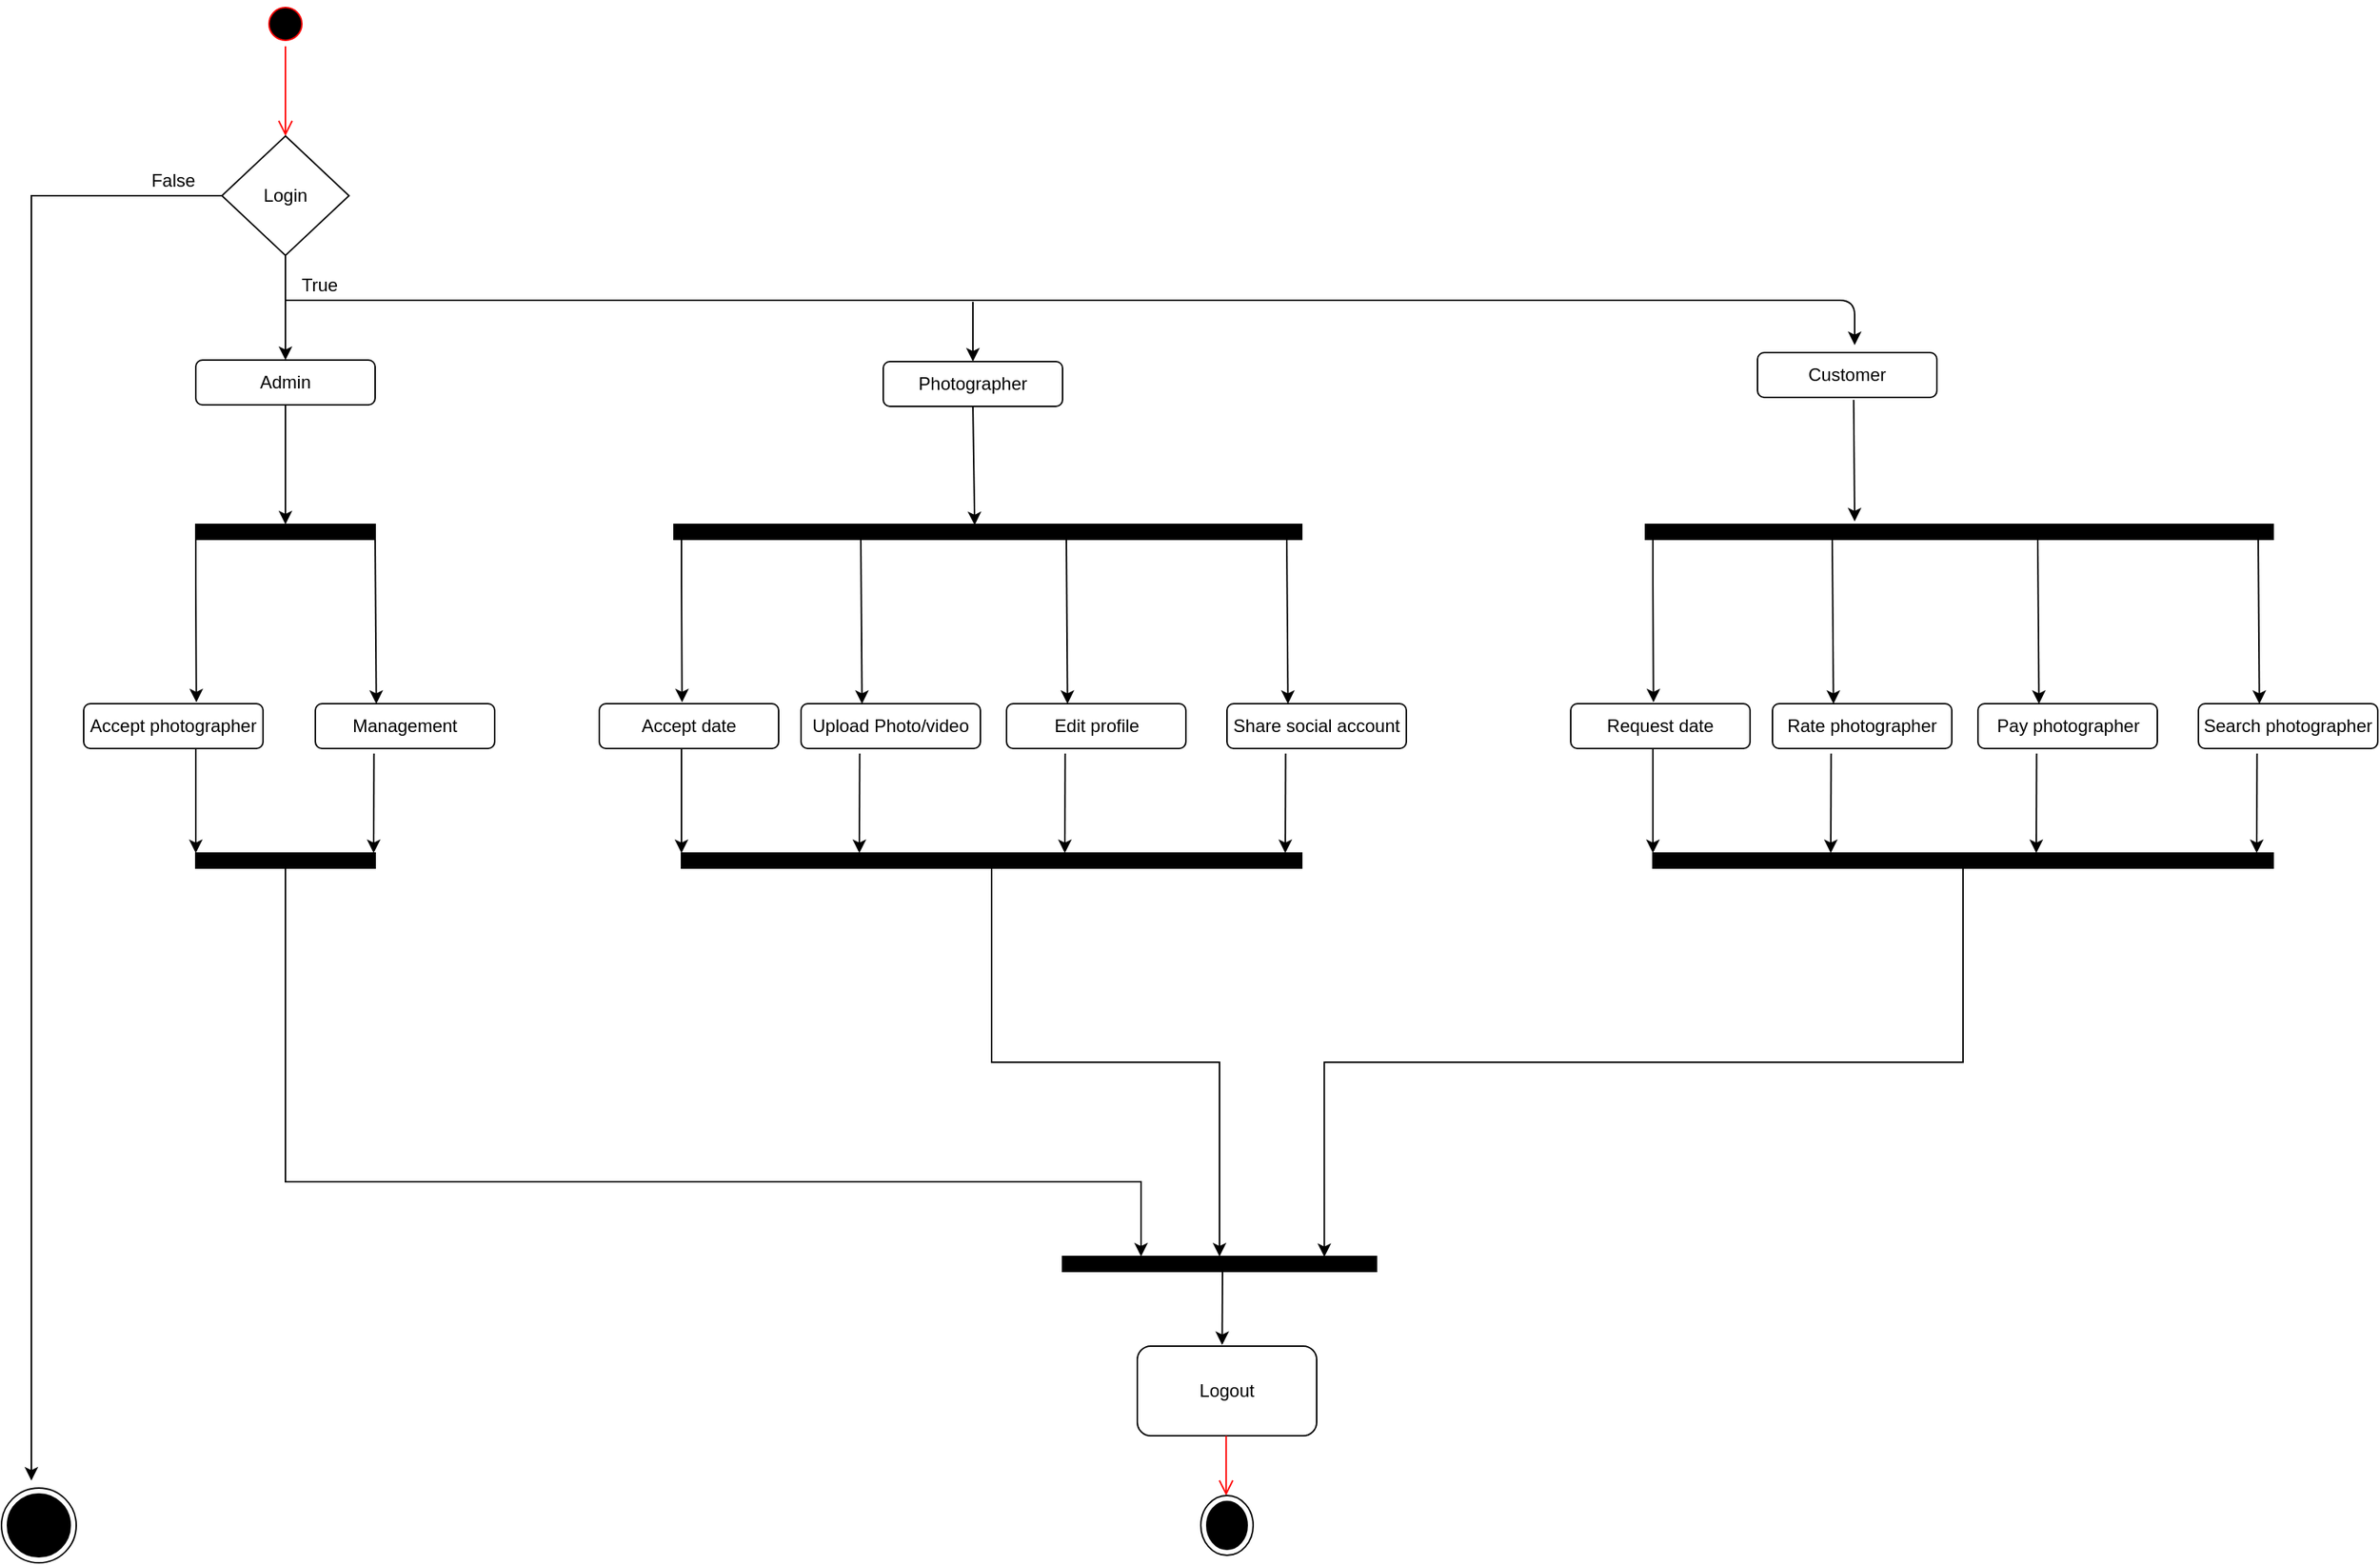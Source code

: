 <mxfile version="13.9.9" type="device"><diagram id="0qd1PJMFihD7aev3qmTx" name="Page-1"><mxGraphModel dx="768" dy="474" grid="1" gridSize="10" guides="1" tooltips="1" connect="1" arrows="1" fold="1" page="1" pageScale="1" pageWidth="850" pageHeight="1100" math="0" shadow="0"><root><mxCell id="0"/><mxCell id="1" parent="0"/><mxCell id="NIwdO76naPxGCez6vQ36-1" value="" style="ellipse;html=1;shape=startState;fillColor=#000000;strokeColor=#ff0000;" parent="1" vertex="1"><mxGeometry x="215" y="50" width="30" height="30" as="geometry"/></mxCell><mxCell id="NIwdO76naPxGCez6vQ36-2" value="" style="edgeStyle=orthogonalEdgeStyle;html=1;verticalAlign=bottom;endArrow=open;endSize=8;strokeColor=#ff0000;entryX=0.5;entryY=0;entryDx=0;entryDy=0;" parent="1" source="NIwdO76naPxGCez6vQ36-1" target="NIwdO76naPxGCez6vQ36-14" edge="1"><mxGeometry relative="1" as="geometry"><mxPoint x="255" y="140" as="targetPoint"/></mxGeometry></mxCell><mxCell id="NIwdO76naPxGCez6vQ36-14" value="" style="rhombus;whiteSpace=wrap;html=1;" parent="1" vertex="1"><mxGeometry x="187.5" y="140" width="85" height="80" as="geometry"/></mxCell><mxCell id="NIwdO76naPxGCez6vQ36-150" style="edgeStyle=orthogonalEdgeStyle;rounded=0;orthogonalLoop=1;jettySize=auto;html=1;exitX=0;exitY=0.5;exitDx=0;exitDy=0;" parent="1" source="NIwdO76naPxGCez6vQ36-14" edge="1"><mxGeometry relative="1" as="geometry"><mxPoint x="60" y="1040" as="targetPoint"/><mxPoint x="180" y="180" as="sourcePoint"/><Array as="points"><mxPoint x="60" y="180"/></Array></mxGeometry></mxCell><mxCell id="NIwdO76naPxGCez6vQ36-20" value="Login" style="text;html=1;strokeColor=none;fillColor=none;align=center;verticalAlign=middle;whiteSpace=wrap;rounded=0;" parent="1" vertex="1"><mxGeometry x="210" y="170" width="40" height="20" as="geometry"/></mxCell><mxCell id="NIwdO76naPxGCez6vQ36-22" value="" style="rounded=1;whiteSpace=wrap;html=1;" parent="1" vertex="1"><mxGeometry x="170" y="290" width="120" height="30" as="geometry"/></mxCell><mxCell id="NIwdO76naPxGCez6vQ36-23" value="" style="rounded=1;whiteSpace=wrap;html=1;" parent="1" vertex="1"><mxGeometry x="630" y="291" width="120" height="30" as="geometry"/></mxCell><mxCell id="NIwdO76naPxGCez6vQ36-24" value="Customer" style="rounded=1;whiteSpace=wrap;html=1;" parent="1" vertex="1"><mxGeometry x="1215" y="285" width="120" height="30" as="geometry"/></mxCell><mxCell id="NIwdO76naPxGCez6vQ36-25" value="Admin" style="text;html=1;strokeColor=none;fillColor=none;align=center;verticalAlign=middle;whiteSpace=wrap;rounded=0;" parent="1" vertex="1"><mxGeometry x="210" y="295" width="40" height="20" as="geometry"/></mxCell><mxCell id="NIwdO76naPxGCez6vQ36-26" value="Photographer" style="text;html=1;strokeColor=none;fillColor=none;align=center;verticalAlign=middle;whiteSpace=wrap;rounded=0;" parent="1" vertex="1"><mxGeometry x="670" y="296" width="40" height="20" as="geometry"/></mxCell><mxCell id="NIwdO76naPxGCez6vQ36-28" value="" style="endArrow=classic;html=1;exitX=0.5;exitY=1;exitDx=0;exitDy=0;entryX=0.5;entryY=0;entryDx=0;entryDy=0;" parent="1" source="NIwdO76naPxGCez6vQ36-14" target="NIwdO76naPxGCez6vQ36-22" edge="1"><mxGeometry width="50" height="50" relative="1" as="geometry"><mxPoint x="220" y="250" as="sourcePoint"/><mxPoint x="230" y="285" as="targetPoint"/></mxGeometry></mxCell><mxCell id="NIwdO76naPxGCez6vQ36-29" value="" style="endArrow=classic;html=1;fontFamily=Helvetica;fontSize=11;fontColor=#000000;align=center;strokeColor=#000000;" parent="1" edge="1"><mxGeometry width="50" height="50" relative="1" as="geometry"><mxPoint x="230" y="250" as="sourcePoint"/><mxPoint x="1280" y="280" as="targetPoint"/><Array as="points"><mxPoint x="860" y="250"/><mxPoint x="1280" y="250"/></Array></mxGeometry></mxCell><mxCell id="NIwdO76naPxGCez6vQ36-30" value="" style="endArrow=classic;html=1;entryX=0.5;entryY=0;entryDx=0;entryDy=0;" parent="1" target="NIwdO76naPxGCez6vQ36-23" edge="1"><mxGeometry width="50" height="50" relative="1" as="geometry"><mxPoint x="690" y="251" as="sourcePoint"/><mxPoint x="760" y="261" as="targetPoint"/></mxGeometry></mxCell><mxCell id="NIwdO76naPxGCez6vQ36-32" value="" style="endArrow=classic;html=1;exitX=0.5;exitY=1;exitDx=0;exitDy=0;" parent="1" source="NIwdO76naPxGCez6vQ36-22" edge="1"><mxGeometry width="50" height="50" relative="1" as="geometry"><mxPoint x="220" y="370" as="sourcePoint"/><mxPoint x="230" y="400" as="targetPoint"/></mxGeometry></mxCell><mxCell id="NIwdO76naPxGCez6vQ36-39" style="edgeStyle=orthogonalEdgeStyle;rounded=0;orthogonalLoop=1;jettySize=auto;html=1;entryX=0.628;entryY=-0.031;entryDx=0;entryDy=0;entryPerimeter=0;" parent="1" source="NIwdO76naPxGCez6vQ36-34" target="NIwdO76naPxGCez6vQ36-35" edge="1"><mxGeometry relative="1" as="geometry"><Array as="points"><mxPoint x="170" y="440"/><mxPoint x="170" y="440"/></Array></mxGeometry></mxCell><mxCell id="NIwdO76naPxGCez6vQ36-34" value="" style="rounded=0;whiteSpace=wrap;html=1;fillColor=#000000;" parent="1" vertex="1"><mxGeometry x="170" y="400" width="120" height="10" as="geometry"/></mxCell><mxCell id="NIwdO76naPxGCez6vQ36-35" value="Accept photographer" style="rounded=1;whiteSpace=wrap;html=1;" parent="1" vertex="1"><mxGeometry x="95" y="520" width="120" height="30" as="geometry"/></mxCell><mxCell id="NIwdO76naPxGCez6vQ36-36" value="Management" style="rounded=1;whiteSpace=wrap;html=1;" parent="1" vertex="1"><mxGeometry x="250" y="520" width="120" height="30" as="geometry"/></mxCell><mxCell id="NIwdO76naPxGCez6vQ36-41" value="" style="endArrow=classic;html=1;exitX=1;exitY=1;exitDx=0;exitDy=0;entryX=0.34;entryY=0.003;entryDx=0;entryDy=0;entryPerimeter=0;" parent="1" source="NIwdO76naPxGCez6vQ36-34" target="NIwdO76naPxGCez6vQ36-36" edge="1"><mxGeometry width="50" height="50" relative="1" as="geometry"><mxPoint x="260" y="460" as="sourcePoint"/><mxPoint x="310" y="410" as="targetPoint"/></mxGeometry></mxCell><mxCell id="NIwdO76naPxGCez6vQ36-42" value="" style="endArrow=classic;html=1;" parent="1" edge="1"><mxGeometry width="50" height="50" relative="1" as="geometry"><mxPoint x="170" y="550" as="sourcePoint"/><mxPoint x="170" y="620" as="targetPoint"/></mxGeometry></mxCell><mxCell id="NIwdO76naPxGCez6vQ36-43" value="" style="endArrow=classic;html=1;exitX=0.327;exitY=1.113;exitDx=0;exitDy=0;exitPerimeter=0;" parent="1" source="NIwdO76naPxGCez6vQ36-36" edge="1"><mxGeometry width="50" height="50" relative="1" as="geometry"><mxPoint x="300" y="710" as="sourcePoint"/><mxPoint x="289" y="620" as="targetPoint"/><Array as="points"/></mxGeometry></mxCell><mxCell id="NIwdO76naPxGCez6vQ36-138" style="edgeStyle=orthogonalEdgeStyle;rounded=0;orthogonalLoop=1;jettySize=auto;html=1;entryX=0.25;entryY=0;entryDx=0;entryDy=0;" parent="1" source="NIwdO76naPxGCez6vQ36-44" target="NIwdO76naPxGCez6vQ36-137" edge="1"><mxGeometry relative="1" as="geometry"><Array as="points"><mxPoint x="230" y="840"/><mxPoint x="803" y="840"/></Array></mxGeometry></mxCell><mxCell id="NIwdO76naPxGCez6vQ36-44" value="" style="rounded=0;whiteSpace=wrap;html=1;fillColor=#000000;" parent="1" vertex="1"><mxGeometry x="170" y="620" width="120" height="10" as="geometry"/></mxCell><mxCell id="NIwdO76naPxGCez6vQ36-47" value="" style="endArrow=classic;html=1;exitX=0.5;exitY=1;exitDx=0;exitDy=0;entryX=0.479;entryY=-0.05;entryDx=0;entryDy=0;entryPerimeter=0;" parent="1" source="NIwdO76naPxGCez6vQ36-23" edge="1"><mxGeometry width="50" height="50" relative="1" as="geometry"><mxPoint x="660" y="381" as="sourcePoint"/><mxPoint x="691.18" y="400.5" as="targetPoint"/></mxGeometry></mxCell><mxCell id="NIwdO76naPxGCez6vQ36-48" value="" style="rounded=0;whiteSpace=wrap;html=1;fillColor=#000000;" parent="1" vertex="1"><mxGeometry x="1140" y="400" width="420" height="10" as="geometry"/></mxCell><mxCell id="NIwdO76naPxGCez6vQ36-49" value="" style="endArrow=classic;html=1;exitX=0.536;exitY=1.054;exitDx=0;exitDy=0;exitPerimeter=0;" parent="1" source="NIwdO76naPxGCez6vQ36-24" edge="1"><mxGeometry width="50" height="50" relative="1" as="geometry"><mxPoint x="720" y="320" as="sourcePoint"/><mxPoint x="1280" y="398" as="targetPoint"/><Array as="points"/></mxGeometry></mxCell><mxCell id="NIwdO76naPxGCez6vQ36-71" style="edgeStyle=orthogonalEdgeStyle;rounded=0;orthogonalLoop=1;jettySize=auto;html=1;entryX=0.628;entryY=-0.031;entryDx=0;entryDy=0;entryPerimeter=0;" parent="1" edge="1"><mxGeometry relative="1" as="geometry"><mxPoint x="1145" y="410" as="sourcePoint"/><Array as="points"><mxPoint x="1145" y="440"/><mxPoint x="1145" y="440"/></Array><mxPoint x="1145.36" y="519.07" as="targetPoint"/></mxGeometry></mxCell><mxCell id="NIwdO76naPxGCez6vQ36-72" value="Request date" style="rounded=1;whiteSpace=wrap;html=1;" parent="1" vertex="1"><mxGeometry x="1090" y="520" width="120" height="30" as="geometry"/></mxCell><mxCell id="NIwdO76naPxGCez6vQ36-73" value="Rate photographer" style="rounded=1;whiteSpace=wrap;html=1;" parent="1" vertex="1"><mxGeometry x="1225" y="520" width="120" height="30" as="geometry"/></mxCell><mxCell id="NIwdO76naPxGCez6vQ36-74" value="" style="endArrow=classic;html=1;exitX=1;exitY=1;exitDx=0;exitDy=0;entryX=0.34;entryY=0.003;entryDx=0;entryDy=0;entryPerimeter=0;" parent="1" target="NIwdO76naPxGCez6vQ36-73" edge="1"><mxGeometry width="50" height="50" relative="1" as="geometry"><mxPoint x="1265" y="410" as="sourcePoint"/><mxPoint x="1285" y="410" as="targetPoint"/></mxGeometry></mxCell><mxCell id="NIwdO76naPxGCez6vQ36-75" value="" style="endArrow=classic;html=1;" parent="1" edge="1"><mxGeometry width="50" height="50" relative="1" as="geometry"><mxPoint x="1145" y="550" as="sourcePoint"/><mxPoint x="1145" y="620" as="targetPoint"/></mxGeometry></mxCell><mxCell id="NIwdO76naPxGCez6vQ36-76" value="" style="endArrow=classic;html=1;exitX=0.327;exitY=1.113;exitDx=0;exitDy=0;exitPerimeter=0;" parent="1" source="NIwdO76naPxGCez6vQ36-73" edge="1"><mxGeometry width="50" height="50" relative="1" as="geometry"><mxPoint x="1275" y="710" as="sourcePoint"/><mxPoint x="1264" y="620" as="targetPoint"/><Array as="points"/></mxGeometry></mxCell><mxCell id="NIwdO76naPxGCez6vQ36-141" style="edgeStyle=orthogonalEdgeStyle;rounded=0;orthogonalLoop=1;jettySize=auto;html=1;entryX=0.834;entryY=0.031;entryDx=0;entryDy=0;entryPerimeter=0;" parent="1" source="NIwdO76naPxGCez6vQ36-77" target="NIwdO76naPxGCez6vQ36-137" edge="1"><mxGeometry relative="1" as="geometry"><Array as="points"><mxPoint x="1353" y="760"/><mxPoint x="925" y="760"/></Array></mxGeometry></mxCell><mxCell id="NIwdO76naPxGCez6vQ36-77" value="" style="rounded=0;whiteSpace=wrap;html=1;fillColor=#000000;" parent="1" vertex="1"><mxGeometry x="1145" y="620" width="415" height="10" as="geometry"/></mxCell><mxCell id="NIwdO76naPxGCez6vQ36-80" value="" style="endArrow=classic;html=1;exitX=1;exitY=1;exitDx=0;exitDy=0;entryX=0.34;entryY=0.003;entryDx=0;entryDy=0;entryPerimeter=0;" parent="1" target="NIwdO76naPxGCez6vQ36-81" edge="1"><mxGeometry width="50" height="50" relative="1" as="geometry"><mxPoint x="1402.5" y="410" as="sourcePoint"/><mxPoint x="1422.5" y="410" as="targetPoint"/></mxGeometry></mxCell><mxCell id="NIwdO76naPxGCez6vQ36-81" value="Pay photographer" style="rounded=1;whiteSpace=wrap;html=1;" parent="1" vertex="1"><mxGeometry x="1362.5" y="520" width="120" height="30" as="geometry"/></mxCell><mxCell id="NIwdO76naPxGCez6vQ36-82" value="" style="endArrow=classic;html=1;exitX=0.327;exitY=1.113;exitDx=0;exitDy=0;exitPerimeter=0;" parent="1" source="NIwdO76naPxGCez6vQ36-81" edge="1"><mxGeometry width="50" height="50" relative="1" as="geometry"><mxPoint x="1412.5" y="710" as="sourcePoint"/><mxPoint x="1401.5" y="620" as="targetPoint"/><Array as="points"/></mxGeometry></mxCell><mxCell id="NIwdO76naPxGCez6vQ36-86" value="Search photographer" style="rounded=1;whiteSpace=wrap;html=1;" parent="1" vertex="1"><mxGeometry x="1510" y="520" width="120" height="30" as="geometry"/></mxCell><mxCell id="NIwdO76naPxGCez6vQ36-87" value="" style="endArrow=classic;html=1;exitX=0.327;exitY=1.113;exitDx=0;exitDy=0;exitPerimeter=0;" parent="1" source="NIwdO76naPxGCez6vQ36-86" edge="1"><mxGeometry width="50" height="50" relative="1" as="geometry"><mxPoint x="1560" y="710" as="sourcePoint"/><mxPoint x="1549.0" y="620" as="targetPoint"/><Array as="points"/></mxGeometry></mxCell><mxCell id="NIwdO76naPxGCez6vQ36-88" value="" style="endArrow=classic;html=1;exitX=1;exitY=1;exitDx=0;exitDy=0;entryX=0.34;entryY=0.003;entryDx=0;entryDy=0;entryPerimeter=0;" parent="1" target="NIwdO76naPxGCez6vQ36-86" edge="1"><mxGeometry width="50" height="50" relative="1" as="geometry"><mxPoint x="1550" y="410" as="sourcePoint"/><mxPoint x="1570" y="410" as="targetPoint"/></mxGeometry></mxCell><mxCell id="NIwdO76naPxGCez6vQ36-116" value="" style="rounded=0;whiteSpace=wrap;html=1;fillColor=#000000;" parent="1" vertex="1"><mxGeometry x="490" y="400" width="420" height="10" as="geometry"/></mxCell><mxCell id="NIwdO76naPxGCez6vQ36-117" style="edgeStyle=orthogonalEdgeStyle;rounded=0;orthogonalLoop=1;jettySize=auto;html=1;entryX=0.628;entryY=-0.031;entryDx=0;entryDy=0;entryPerimeter=0;" parent="1" edge="1"><mxGeometry relative="1" as="geometry"><mxPoint x="495" y="410" as="sourcePoint"/><Array as="points"><mxPoint x="495" y="440"/><mxPoint x="495" y="440"/></Array><mxPoint x="495.36" y="519.07" as="targetPoint"/></mxGeometry></mxCell><mxCell id="NIwdO76naPxGCez6vQ36-118" value="Accept date" style="rounded=1;whiteSpace=wrap;html=1;" parent="1" vertex="1"><mxGeometry x="440" y="520" width="120" height="30" as="geometry"/></mxCell><mxCell id="NIwdO76naPxGCez6vQ36-119" value="Upload Photo/video" style="rounded=1;whiteSpace=wrap;html=1;" parent="1" vertex="1"><mxGeometry x="575" y="520" width="120" height="30" as="geometry"/></mxCell><mxCell id="NIwdO76naPxGCez6vQ36-120" value="" style="endArrow=classic;html=1;exitX=1;exitY=1;exitDx=0;exitDy=0;entryX=0.34;entryY=0.003;entryDx=0;entryDy=0;entryPerimeter=0;" parent="1" target="NIwdO76naPxGCez6vQ36-119" edge="1"><mxGeometry width="50" height="50" relative="1" as="geometry"><mxPoint x="615" y="410" as="sourcePoint"/><mxPoint x="635" y="410" as="targetPoint"/></mxGeometry></mxCell><mxCell id="NIwdO76naPxGCez6vQ36-121" value="" style="endArrow=classic;html=1;" parent="1" edge="1"><mxGeometry width="50" height="50" relative="1" as="geometry"><mxPoint x="495" y="550" as="sourcePoint"/><mxPoint x="495" y="620" as="targetPoint"/></mxGeometry></mxCell><mxCell id="NIwdO76naPxGCez6vQ36-122" value="" style="endArrow=classic;html=1;exitX=0.327;exitY=1.113;exitDx=0;exitDy=0;exitPerimeter=0;" parent="1" source="NIwdO76naPxGCez6vQ36-119" edge="1"><mxGeometry width="50" height="50" relative="1" as="geometry"><mxPoint x="625" y="710" as="sourcePoint"/><mxPoint x="614" y="620" as="targetPoint"/><Array as="points"/></mxGeometry></mxCell><mxCell id="NIwdO76naPxGCez6vQ36-140" style="edgeStyle=orthogonalEdgeStyle;rounded=0;orthogonalLoop=1;jettySize=auto;html=1;entryX=0.5;entryY=0;entryDx=0;entryDy=0;" parent="1" source="NIwdO76naPxGCez6vQ36-123" target="NIwdO76naPxGCez6vQ36-137" edge="1"><mxGeometry relative="1" as="geometry"/></mxCell><mxCell id="NIwdO76naPxGCez6vQ36-123" value="" style="rounded=0;whiteSpace=wrap;html=1;fillColor=#000000;" parent="1" vertex="1"><mxGeometry x="495" y="620" width="415" height="10" as="geometry"/></mxCell><mxCell id="NIwdO76naPxGCez6vQ36-124" value="" style="endArrow=classic;html=1;exitX=1;exitY=1;exitDx=0;exitDy=0;entryX=0.34;entryY=0.003;entryDx=0;entryDy=0;entryPerimeter=0;" parent="1" target="NIwdO76naPxGCez6vQ36-125" edge="1"><mxGeometry width="50" height="50" relative="1" as="geometry"><mxPoint x="752.5" y="410" as="sourcePoint"/><mxPoint x="772.5" y="410" as="targetPoint"/></mxGeometry></mxCell><mxCell id="NIwdO76naPxGCez6vQ36-125" value="Edit profile" style="rounded=1;whiteSpace=wrap;html=1;" parent="1" vertex="1"><mxGeometry x="712.5" y="520" width="120" height="30" as="geometry"/></mxCell><mxCell id="NIwdO76naPxGCez6vQ36-126" value="" style="endArrow=classic;html=1;exitX=0.327;exitY=1.113;exitDx=0;exitDy=0;exitPerimeter=0;" parent="1" source="NIwdO76naPxGCez6vQ36-125" edge="1"><mxGeometry width="50" height="50" relative="1" as="geometry"><mxPoint x="762.5" y="710" as="sourcePoint"/><mxPoint x="751.5" y="620" as="targetPoint"/><Array as="points"/></mxGeometry></mxCell><mxCell id="NIwdO76naPxGCez6vQ36-127" value="Share social account" style="rounded=1;whiteSpace=wrap;html=1;" parent="1" vertex="1"><mxGeometry x="860" y="520" width="120" height="30" as="geometry"/></mxCell><mxCell id="NIwdO76naPxGCez6vQ36-128" value="" style="endArrow=classic;html=1;exitX=0.327;exitY=1.113;exitDx=0;exitDy=0;exitPerimeter=0;" parent="1" source="NIwdO76naPxGCez6vQ36-127" edge="1"><mxGeometry width="50" height="50" relative="1" as="geometry"><mxPoint x="910" y="710" as="sourcePoint"/><mxPoint x="899" y="620" as="targetPoint"/><Array as="points"/></mxGeometry></mxCell><mxCell id="NIwdO76naPxGCez6vQ36-129" value="" style="endArrow=classic;html=1;exitX=1;exitY=1;exitDx=0;exitDy=0;entryX=0.34;entryY=0.003;entryDx=0;entryDy=0;entryPerimeter=0;" parent="1" target="NIwdO76naPxGCez6vQ36-127" edge="1"><mxGeometry width="50" height="50" relative="1" as="geometry"><mxPoint x="900" y="410" as="sourcePoint"/><mxPoint x="920" y="410" as="targetPoint"/></mxGeometry></mxCell><mxCell id="NIwdO76naPxGCez6vQ36-137" value="" style="rounded=0;whiteSpace=wrap;html=1;fillColor=#000000;" parent="1" vertex="1"><mxGeometry x="750" y="890" width="210" height="10" as="geometry"/></mxCell><mxCell id="NIwdO76naPxGCez6vQ36-142" value="Logout" style="rounded=1;whiteSpace=wrap;html=1;fillColor=#FFFFFF;" parent="1" vertex="1"><mxGeometry x="800" y="950" width="120" height="60" as="geometry"/></mxCell><mxCell id="NIwdO76naPxGCez6vQ36-146" value="" style="edgeStyle=orthogonalEdgeStyle;html=1;verticalAlign=bottom;endArrow=open;endSize=8;strokeColor=#ff0000;" parent="1" edge="1"><mxGeometry relative="1" as="geometry"><mxPoint x="859.41" y="1050" as="targetPoint"/><mxPoint x="859.41" y="1010" as="sourcePoint"/><Array as="points"><mxPoint x="859.41" y="1020"/><mxPoint x="859.41" y="1020"/></Array></mxGeometry></mxCell><mxCell id="NIwdO76naPxGCez6vQ36-147" value="" style="ellipse;html=1;shape=endState;fillColor=#000000;strokeColor=#000000;" parent="1" vertex="1"><mxGeometry x="842.5" y="1050" width="35" height="40" as="geometry"/></mxCell><mxCell id="NIwdO76naPxGCez6vQ36-148" value="" style="endArrow=classic;html=1;entryX=0.473;entryY=-0.013;entryDx=0;entryDy=0;entryPerimeter=0;" parent="1" target="NIwdO76naPxGCez6vQ36-142" edge="1"><mxGeometry width="50" height="50" relative="1" as="geometry"><mxPoint x="857" y="900" as="sourcePoint"/><mxPoint x="890" y="900" as="targetPoint"/></mxGeometry></mxCell><mxCell id="NIwdO76naPxGCez6vQ36-149" value="" style="ellipse;html=1;shape=endState;fillColor=#000000;strokeColor=#000000;" parent="1" vertex="1"><mxGeometry x="40" y="1045" width="50" height="50" as="geometry"/></mxCell><mxCell id="NIwdO76naPxGCez6vQ36-152" value="True" style="text;html=1;strokeColor=none;fillColor=none;align=center;verticalAlign=middle;whiteSpace=wrap;rounded=0;" parent="1" vertex="1"><mxGeometry x="233" y="230" width="40" height="20" as="geometry"/></mxCell><mxCell id="NIwdO76naPxGCez6vQ36-153" value="False" style="text;html=1;strokeColor=none;fillColor=none;align=center;verticalAlign=middle;whiteSpace=wrap;rounded=0;" parent="1" vertex="1"><mxGeometry x="135" y="160" width="40" height="20" as="geometry"/></mxCell></root></mxGraphModel></diagram></mxfile>